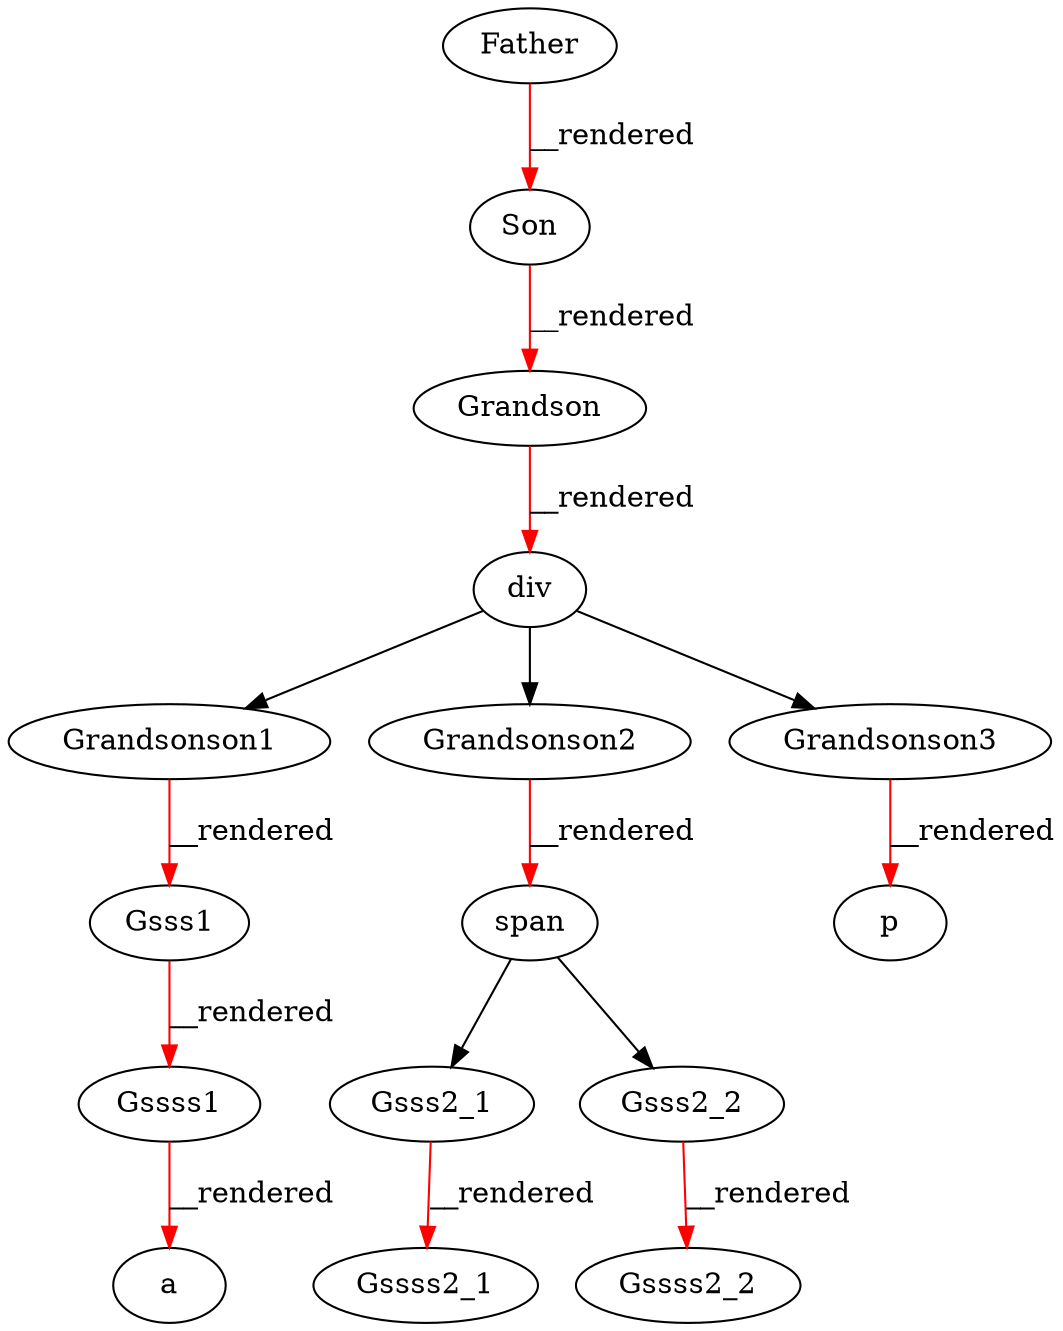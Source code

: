 digraph G {
    Father -> Son[color= "red" label= "__rendered"]
    Son -> Grandson[color= "red" label= "__rendered"]
    Grandson -> div[color= "red" label= "__rendered"]

    div -> Grandsonson1
    div -> Grandsonson2
    div -> Grandsonson3

    Grandsonson1 -> Gsss1 -> Gssss1 -> a[color= "red" label= "__rendered"]
    Grandsonson2 -> span[color= "red" label= "__rendered"]
    span -> Gsss2_1
    Gsss2_1 -> Gssss2_1[color= "red" label= "__rendered"]
    span -> Gsss2_2
    Gsss2_2 -> Gssss2_2[color= "red" label= "__rendered"]
    Grandsonson3 -> p[color= "red" label= "__rendered"]
}